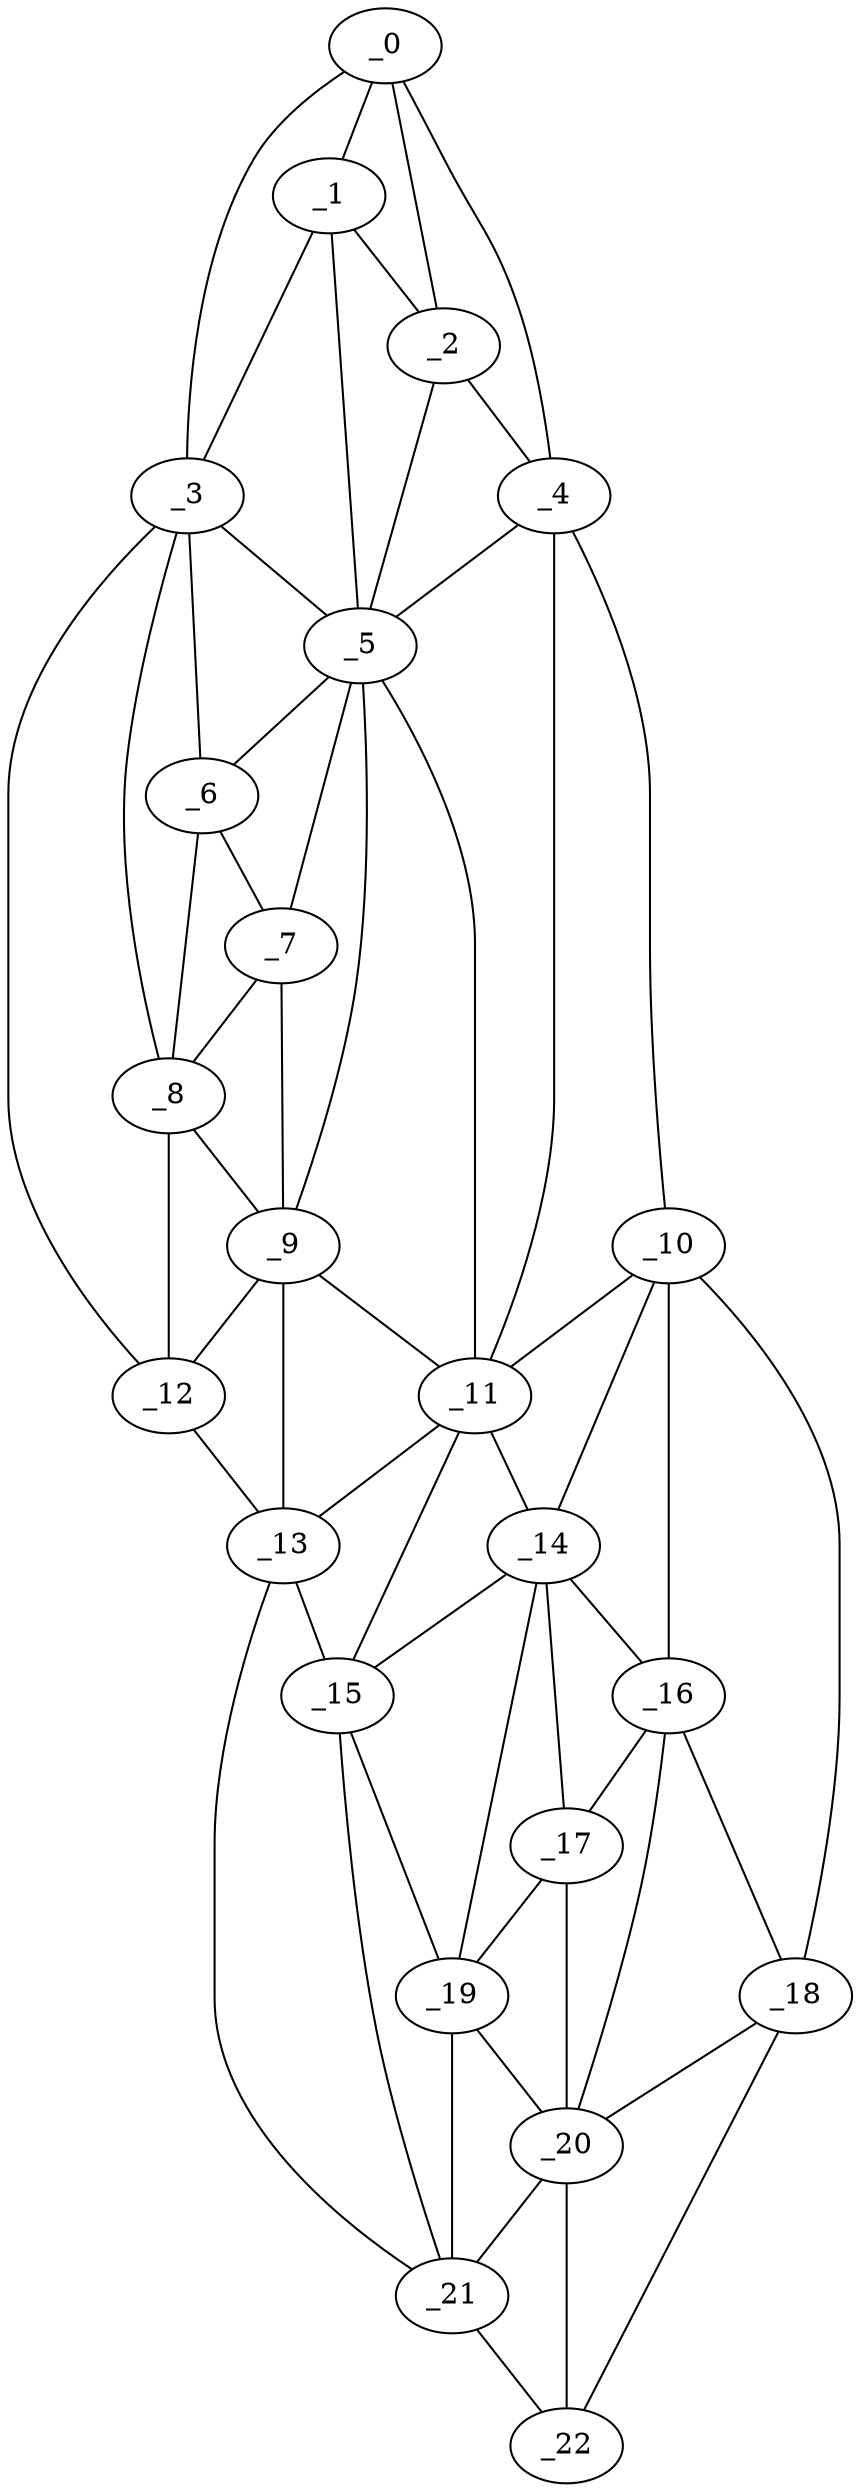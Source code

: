 graph "obj27__225.gxl" {
	_0	 [x=9,
		y=47];
	_1	 [x=17,
		y=46];
	_0 -- _1	 [valence=2];
	_2	 [x=27,
		y=62];
	_0 -- _2	 [valence=1];
	_3	 [x=36,
		y=36];
	_0 -- _3	 [valence=1];
	_4	 [x=37,
		y=77];
	_0 -- _4	 [valence=1];
	_1 -- _2	 [valence=2];
	_1 -- _3	 [valence=2];
	_5	 [x=42,
		y=54];
	_1 -- _5	 [valence=2];
	_2 -- _4	 [valence=2];
	_2 -- _5	 [valence=1];
	_3 -- _5	 [valence=1];
	_6	 [x=45,
		y=48];
	_3 -- _6	 [valence=2];
	_8	 [x=57,
		y=41];
	_3 -- _8	 [valence=2];
	_12	 [x=75,
		y=42];
	_3 -- _12	 [valence=1];
	_4 -- _5	 [valence=1];
	_10	 [x=66,
		y=88];
	_4 -- _10	 [valence=1];
	_11	 [x=67,
		y=63];
	_4 -- _11	 [valence=1];
	_5 -- _6	 [valence=1];
	_7	 [x=54,
		y=47];
	_5 -- _7	 [valence=2];
	_9	 [x=64,
		y=53];
	_5 -- _9	 [valence=2];
	_5 -- _11	 [valence=2];
	_6 -- _7	 [valence=2];
	_6 -- _8	 [valence=1];
	_7 -- _8	 [valence=2];
	_7 -- _9	 [valence=2];
	_8 -- _9	 [valence=2];
	_8 -- _12	 [valence=2];
	_9 -- _11	 [valence=1];
	_9 -- _12	 [valence=1];
	_13	 [x=83,
		y=46];
	_9 -- _13	 [valence=2];
	_10 -- _11	 [valence=1];
	_14	 [x=88,
		y=66];
	_10 -- _14	 [valence=1];
	_16	 [x=95,
		y=81];
	_10 -- _16	 [valence=2];
	_18	 [x=97,
		y=88];
	_10 -- _18	 [valence=1];
	_11 -- _13	 [valence=1];
	_11 -- _14	 [valence=2];
	_15	 [x=90,
		y=54];
	_11 -- _15	 [valence=1];
	_12 -- _13	 [valence=1];
	_13 -- _15	 [valence=2];
	_21	 [x=121,
		y=69];
	_13 -- _21	 [valence=1];
	_14 -- _15	 [valence=2];
	_14 -- _16	 [valence=2];
	_17	 [x=97,
		y=69];
	_14 -- _17	 [valence=1];
	_19	 [x=102,
		y=65];
	_14 -- _19	 [valence=2];
	_15 -- _19	 [valence=1];
	_15 -- _21	 [valence=1];
	_16 -- _17	 [valence=2];
	_16 -- _18	 [valence=1];
	_20	 [x=107,
		y=71];
	_16 -- _20	 [valence=2];
	_17 -- _19	 [valence=2];
	_17 -- _20	 [valence=1];
	_18 -- _20	 [valence=2];
	_22	 [x=124,
		y=80];
	_18 -- _22	 [valence=1];
	_19 -- _20	 [valence=2];
	_19 -- _21	 [valence=2];
	_20 -- _21	 [valence=1];
	_20 -- _22	 [valence=2];
	_21 -- _22	 [valence=1];
}
